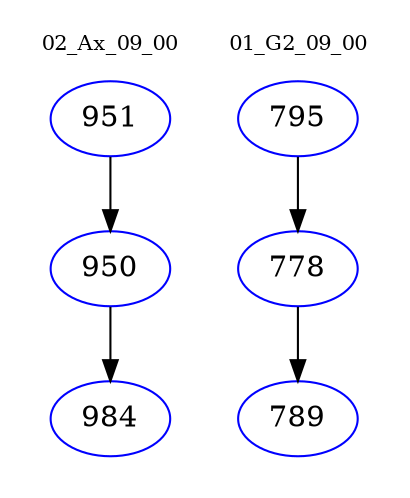 digraph{
subgraph cluster_0 {
color = white
label = "02_Ax_09_00";
fontsize=10;
T0_951 [label="951", color="blue"]
T0_951 -> T0_950 [color="black"]
T0_950 [label="950", color="blue"]
T0_950 -> T0_984 [color="black"]
T0_984 [label="984", color="blue"]
}
subgraph cluster_1 {
color = white
label = "01_G2_09_00";
fontsize=10;
T1_795 [label="795", color="blue"]
T1_795 -> T1_778 [color="black"]
T1_778 [label="778", color="blue"]
T1_778 -> T1_789 [color="black"]
T1_789 [label="789", color="blue"]
}
}
